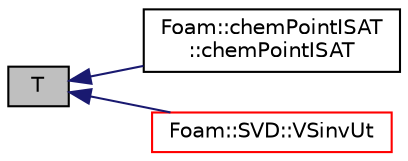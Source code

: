 digraph "T"
{
  bgcolor="transparent";
  edge [fontname="Helvetica",fontsize="10",labelfontname="Helvetica",labelfontsize="10"];
  node [fontname="Helvetica",fontsize="10",shape=record];
  rankdir="LR";
  Node148 [label="T",height=0.2,width=0.4,color="black", fillcolor="grey75", style="filled", fontcolor="black"];
  Node148 -> Node149 [dir="back",color="midnightblue",fontsize="10",style="solid",fontname="Helvetica"];
  Node149 [label="Foam::chemPointISAT\l::chemPointISAT",height=0.2,width=0.4,color="black",URL="$a31125.html#aac7bbd04177cbe0ce374318e71b5d4e7",tooltip="Construct from components. "];
  Node148 -> Node150 [dir="back",color="midnightblue",fontsize="10",style="solid",fontname="Helvetica"];
  Node150 [label="Foam::SVD::VSinvUt",height=0.2,width=0.4,color="red",URL="$a28209.html#a2449485a7a75f621cc77a4a9169bc48c",tooltip="Return the matrix product V S^(-1) U^T (the pseudo inverse) "];
}
